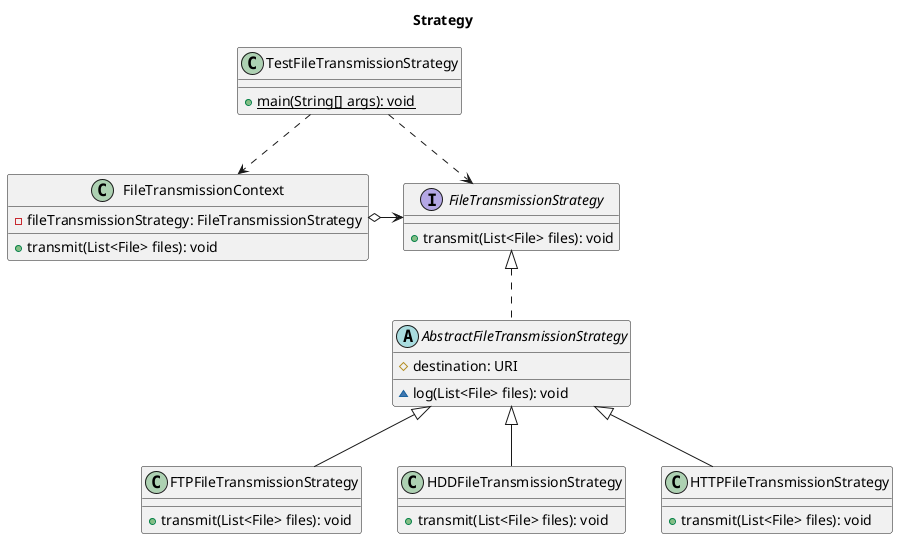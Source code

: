 @startuml
title Strategy
interface FileTransmissionStrategy{
    +transmit(List<File> files): void
}

abstract class AbstractFileTransmissionStrategy{
    #destination: URI
    ~log(List<File> files): void
}

class FTPFileTransmissionStrategy{
    +transmit(List<File> files): void
}

class HDDFileTransmissionStrategy{
    +transmit(List<File> files): void
}

class HTTPFileTransmissionStrategy{
    +transmit(List<File> files): void
}

class FileTransmissionContext{
    -fileTransmissionStrategy: FileTransmissionStrategy
    +transmit(List<File> files): void
}

class TestFileTransmissionStrategy{
    +{static}main(String[] args): void
}

FileTransmissionStrategy <|.. AbstractFileTransmissionStrategy
AbstractFileTransmissionStrategy <|-- FTPFileTransmissionStrategy
AbstractFileTransmissionStrategy <|-- HDDFileTransmissionStrategy
AbstractFileTransmissionStrategy <|-- HTTPFileTransmissionStrategy
FileTransmissionContext o-right-> FileTransmissionStrategy
TestFileTransmissionStrategy .down.> FileTransmissionContext
TestFileTransmissionStrategy ..> FileTransmissionStrategy
@enduml